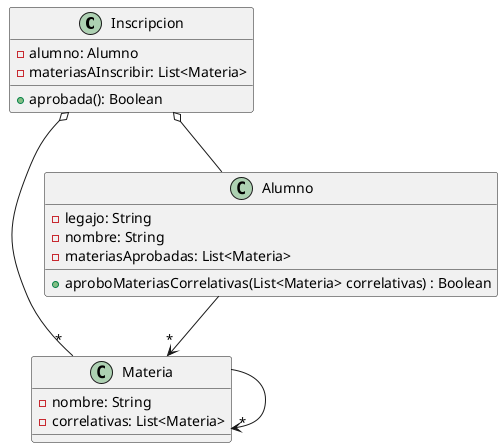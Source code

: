 @startuml
class Inscripcion {
  -alumno: Alumno
  -materiasAInscribir: List<Materia>
  +aprobada(): Boolean
}

class Materia{
  -nombre: String
  -correlativas: List<Materia>
}

class Alumno{
  -legajo: String
  -nombre: String
  -materiasAprobadas: List<Materia>


  +aproboMateriasCorrelativas(List<Materia> correlativas) : Boolean
}



Inscripcion  o-- "*" Materia
Inscripcion  o--Alumno
Alumno -->"*"  Materia
Materia -->"*" Materia




@enduml